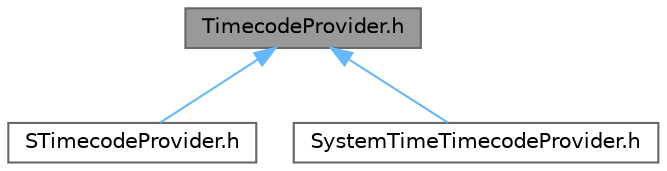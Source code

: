 digraph "TimecodeProvider.h"
{
 // INTERACTIVE_SVG=YES
 // LATEX_PDF_SIZE
  bgcolor="transparent";
  edge [fontname=Helvetica,fontsize=10,labelfontname=Helvetica,labelfontsize=10];
  node [fontname=Helvetica,fontsize=10,shape=box,height=0.2,width=0.4];
  Node1 [id="Node000001",label="TimecodeProvider.h",height=0.2,width=0.4,color="gray40", fillcolor="grey60", style="filled", fontcolor="black",tooltip=" "];
  Node1 -> Node2 [id="edge1_Node000001_Node000002",dir="back",color="steelblue1",style="solid",tooltip=" "];
  Node2 [id="Node000002",label="STimecodeProvider.h",height=0.2,width=0.4,color="grey40", fillcolor="white", style="filled",URL="$d6/d66/STimecodeProvider_8h.html",tooltip=" "];
  Node1 -> Node3 [id="edge2_Node000001_Node000003",dir="back",color="steelblue1",style="solid",tooltip=" "];
  Node3 [id="Node000003",label="SystemTimeTimecodeProvider.h",height=0.2,width=0.4,color="grey40", fillcolor="white", style="filled",URL="$d3/d4c/SystemTimeTimecodeProvider_8h.html",tooltip=" "];
}
